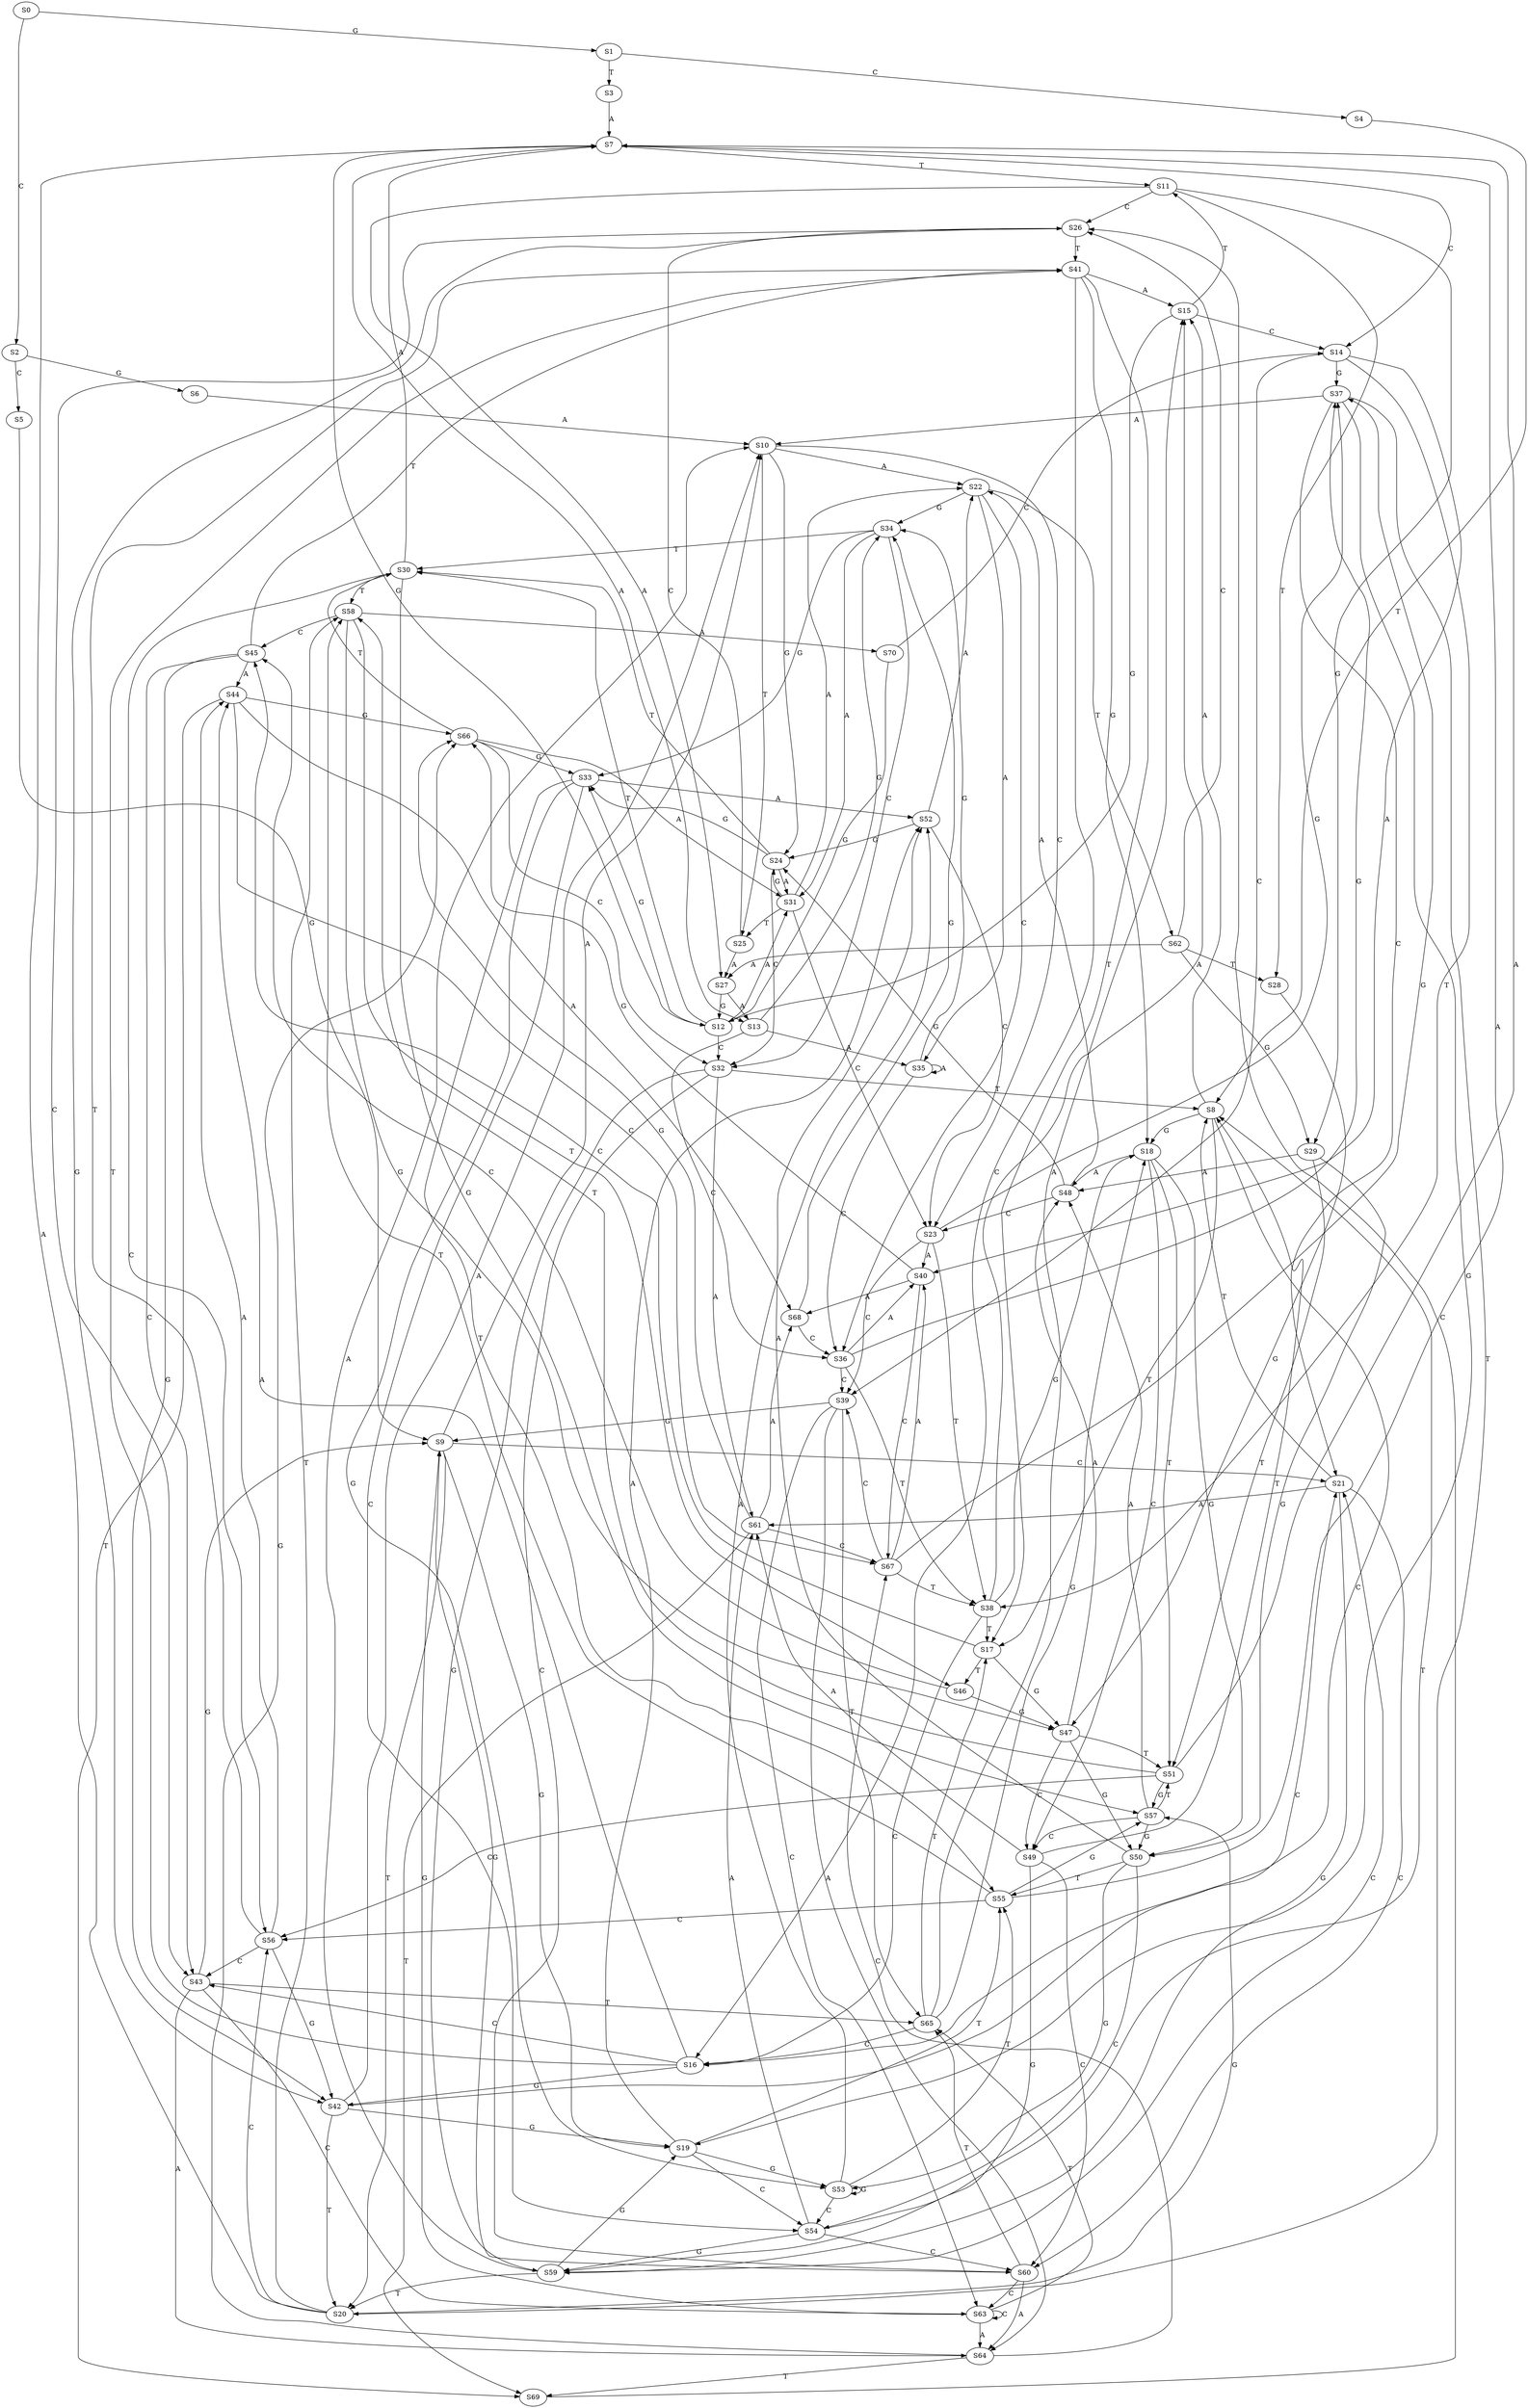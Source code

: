 strict digraph  {
	S0 -> S1 [ label = G ];
	S0 -> S2 [ label = C ];
	S1 -> S3 [ label = T ];
	S1 -> S4 [ label = C ];
	S2 -> S5 [ label = C ];
	S2 -> S6 [ label = G ];
	S3 -> S7 [ label = A ];
	S4 -> S8 [ label = T ];
	S5 -> S9 [ label = G ];
	S6 -> S10 [ label = A ];
	S7 -> S11 [ label = T ];
	S7 -> S12 [ label = G ];
	S7 -> S13 [ label = A ];
	S7 -> S14 [ label = C ];
	S8 -> S15 [ label = A ];
	S8 -> S16 [ label = C ];
	S8 -> S17 [ label = T ];
	S8 -> S18 [ label = G ];
	S9 -> S10 [ label = A ];
	S9 -> S19 [ label = G ];
	S9 -> S20 [ label = T ];
	S9 -> S21 [ label = C ];
	S10 -> S22 [ label = A ];
	S10 -> S23 [ label = C ];
	S10 -> S24 [ label = G ];
	S10 -> S25 [ label = T ];
	S11 -> S26 [ label = C ];
	S11 -> S27 [ label = A ];
	S11 -> S28 [ label = T ];
	S11 -> S29 [ label = G ];
	S12 -> S30 [ label = T ];
	S12 -> S31 [ label = A ];
	S12 -> S32 [ label = C ];
	S12 -> S33 [ label = G ];
	S13 -> S34 [ label = G ];
	S13 -> S35 [ label = A ];
	S13 -> S36 [ label = C ];
	S14 -> S37 [ label = G ];
	S14 -> S38 [ label = T ];
	S14 -> S39 [ label = C ];
	S14 -> S40 [ label = A ];
	S15 -> S12 [ label = G ];
	S15 -> S11 [ label = T ];
	S15 -> S14 [ label = C ];
	S16 -> S41 [ label = T ];
	S16 -> S42 [ label = G ];
	S16 -> S43 [ label = C ];
	S16 -> S44 [ label = A ];
	S17 -> S45 [ label = C ];
	S17 -> S46 [ label = T ];
	S17 -> S47 [ label = G ];
	S18 -> S48 [ label = A ];
	S18 -> S49 [ label = C ];
	S18 -> S50 [ label = G ];
	S18 -> S51 [ label = T ];
	S19 -> S52 [ label = A ];
	S19 -> S53 [ label = G ];
	S19 -> S54 [ label = C ];
	S19 -> S55 [ label = T ];
	S20 -> S56 [ label = C ];
	S20 -> S7 [ label = A ];
	S20 -> S57 [ label = G ];
	S20 -> S58 [ label = T ];
	S21 -> S59 [ label = G ];
	S21 -> S8 [ label = T ];
	S21 -> S60 [ label = C ];
	S21 -> S61 [ label = A ];
	S22 -> S62 [ label = T ];
	S22 -> S36 [ label = C ];
	S22 -> S35 [ label = A ];
	S22 -> S34 [ label = G ];
	S23 -> S38 [ label = T ];
	S23 -> S37 [ label = G ];
	S23 -> S39 [ label = C ];
	S23 -> S40 [ label = A ];
	S24 -> S30 [ label = T ];
	S24 -> S33 [ label = G ];
	S24 -> S31 [ label = A ];
	S24 -> S32 [ label = C ];
	S25 -> S27 [ label = A ];
	S25 -> S26 [ label = C ];
	S26 -> S43 [ label = C ];
	S26 -> S42 [ label = G ];
	S26 -> S41 [ label = T ];
	S27 -> S12 [ label = G ];
	S27 -> S13 [ label = A ];
	S28 -> S47 [ label = G ];
	S29 -> S50 [ label = G ];
	S29 -> S48 [ label = A ];
	S29 -> S51 [ label = T ];
	S30 -> S7 [ label = A ];
	S30 -> S56 [ label = C ];
	S30 -> S57 [ label = G ];
	S30 -> S58 [ label = T ];
	S31 -> S22 [ label = A ];
	S31 -> S23 [ label = C ];
	S31 -> S25 [ label = T ];
	S31 -> S24 [ label = G ];
	S32 -> S60 [ label = C ];
	S32 -> S61 [ label = A ];
	S32 -> S59 [ label = G ];
	S32 -> S8 [ label = T ];
	S33 -> S52 [ label = A ];
	S33 -> S53 [ label = G ];
	S33 -> S55 [ label = T ];
	S33 -> S54 [ label = C ];
	S34 -> S30 [ label = T ];
	S34 -> S31 [ label = A ];
	S34 -> S32 [ label = C ];
	S34 -> S33 [ label = G ];
	S35 -> S34 [ label = G ];
	S35 -> S36 [ label = C ];
	S35 -> S35 [ label = A ];
	S36 -> S40 [ label = A ];
	S36 -> S39 [ label = C ];
	S36 -> S37 [ label = G ];
	S36 -> S38 [ label = T ];
	S37 -> S19 [ label = G ];
	S37 -> S10 [ label = A ];
	S37 -> S20 [ label = T ];
	S37 -> S21 [ label = C ];
	S38 -> S15 [ label = A ];
	S38 -> S16 [ label = C ];
	S38 -> S17 [ label = T ];
	S38 -> S18 [ label = G ];
	S39 -> S63 [ label = C ];
	S39 -> S64 [ label = A ];
	S39 -> S65 [ label = T ];
	S39 -> S9 [ label = G ];
	S40 -> S66 [ label = G ];
	S40 -> S67 [ label = C ];
	S40 -> S68 [ label = A ];
	S41 -> S18 [ label = G ];
	S41 -> S16 [ label = C ];
	S41 -> S15 [ label = A ];
	S41 -> S17 [ label = T ];
	S42 -> S19 [ label = G ];
	S42 -> S20 [ label = T ];
	S42 -> S21 [ label = C ];
	S42 -> S10 [ label = A ];
	S43 -> S63 [ label = C ];
	S43 -> S64 [ label = A ];
	S43 -> S65 [ label = T ];
	S43 -> S9 [ label = G ];
	S44 -> S69 [ label = T ];
	S44 -> S67 [ label = C ];
	S44 -> S68 [ label = A ];
	S44 -> S66 [ label = G ];
	S45 -> S44 [ label = A ];
	S45 -> S43 [ label = C ];
	S45 -> S42 [ label = G ];
	S45 -> S41 [ label = T ];
	S46 -> S47 [ label = G ];
	S46 -> S45 [ label = C ];
	S47 -> S50 [ label = G ];
	S47 -> S49 [ label = C ];
	S47 -> S51 [ label = T ];
	S47 -> S48 [ label = A ];
	S48 -> S24 [ label = G ];
	S48 -> S23 [ label = C ];
	S48 -> S22 [ label = A ];
	S49 -> S60 [ label = C ];
	S49 -> S59 [ label = G ];
	S49 -> S8 [ label = T ];
	S49 -> S61 [ label = A ];
	S50 -> S53 [ label = G ];
	S50 -> S54 [ label = C ];
	S50 -> S52 [ label = A ];
	S50 -> S55 [ label = T ];
	S51 -> S56 [ label = C ];
	S51 -> S58 [ label = T ];
	S51 -> S57 [ label = G ];
	S51 -> S7 [ label = A ];
	S52 -> S22 [ label = A ];
	S52 -> S24 [ label = G ];
	S52 -> S23 [ label = C ];
	S53 -> S55 [ label = T ];
	S53 -> S54 [ label = C ];
	S53 -> S53 [ label = G ];
	S53 -> S52 [ label = A ];
	S54 -> S8 [ label = T ];
	S54 -> S60 [ label = C ];
	S54 -> S61 [ label = A ];
	S54 -> S59 [ label = G ];
	S55 -> S7 [ label = A ];
	S55 -> S56 [ label = C ];
	S55 -> S57 [ label = G ];
	S55 -> S58 [ label = T ];
	S56 -> S41 [ label = T ];
	S56 -> S42 [ label = G ];
	S56 -> S44 [ label = A ];
	S56 -> S43 [ label = C ];
	S57 -> S51 [ label = T ];
	S57 -> S50 [ label = G ];
	S57 -> S48 [ label = A ];
	S57 -> S49 [ label = C ];
	S58 -> S45 [ label = C ];
	S58 -> S47 [ label = G ];
	S58 -> S70 [ label = A ];
	S58 -> S46 [ label = T ];
	S59 -> S19 [ label = G ];
	S59 -> S10 [ label = A ];
	S59 -> S20 [ label = T ];
	S59 -> S21 [ label = C ];
	S60 -> S9 [ label = G ];
	S60 -> S64 [ label = A ];
	S60 -> S65 [ label = T ];
	S60 -> S63 [ label = C ];
	S61 -> S66 [ label = G ];
	S61 -> S67 [ label = C ];
	S61 -> S68 [ label = A ];
	S61 -> S69 [ label = T ];
	S62 -> S27 [ label = A ];
	S62 -> S26 [ label = C ];
	S62 -> S29 [ label = G ];
	S62 -> S28 [ label = T ];
	S63 -> S9 [ label = G ];
	S63 -> S63 [ label = C ];
	S63 -> S64 [ label = A ];
	S63 -> S65 [ label = T ];
	S64 -> S66 [ label = G ];
	S64 -> S69 [ label = T ];
	S64 -> S67 [ label = C ];
	S65 -> S18 [ label = G ];
	S65 -> S16 [ label = C ];
	S65 -> S17 [ label = T ];
	S65 -> S15 [ label = A ];
	S66 -> S33 [ label = G ];
	S66 -> S30 [ label = T ];
	S66 -> S31 [ label = A ];
	S66 -> S32 [ label = C ];
	S67 -> S38 [ label = T ];
	S67 -> S37 [ label = G ];
	S67 -> S40 [ label = A ];
	S67 -> S39 [ label = C ];
	S68 -> S34 [ label = G ];
	S68 -> S36 [ label = C ];
	S69 -> S26 [ label = C ];
	S70 -> S14 [ label = C ];
	S70 -> S12 [ label = G ];
}
